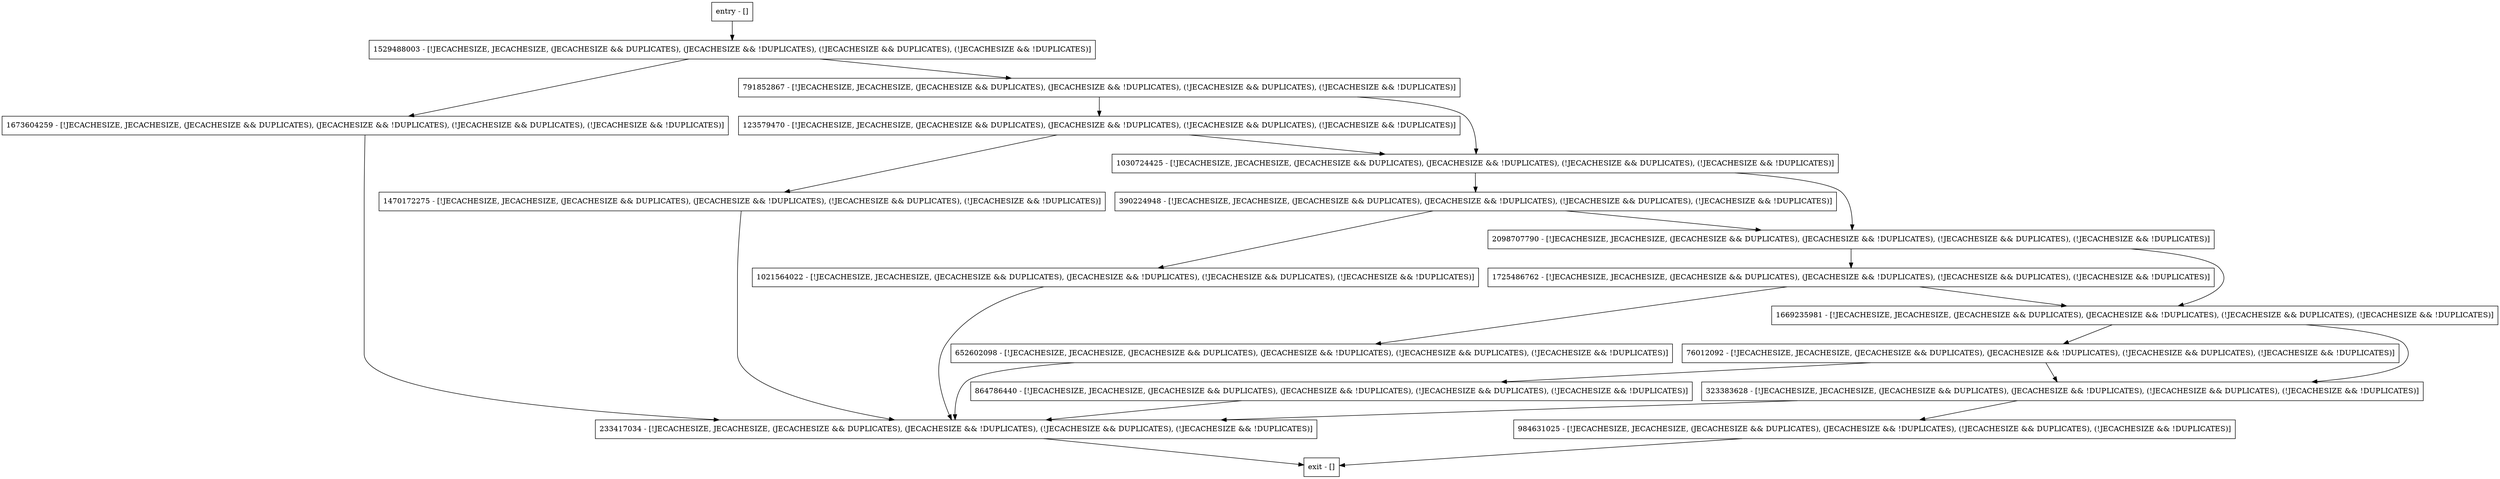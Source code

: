 digraph updatesProhibitedException {
node [shape=record];
1673604259 [label="1673604259 - [!JECACHESIZE, JECACHESIZE, (JECACHESIZE && DUPLICATES), (JECACHESIZE && !DUPLICATES), (!JECACHESIZE && DUPLICATES), (!JECACHESIZE && !DUPLICATES)]"];
1030724425 [label="1030724425 - [!JECACHESIZE, JECACHESIZE, (JECACHESIZE && DUPLICATES), (JECACHESIZE && !DUPLICATES), (!JECACHESIZE && DUPLICATES), (!JECACHESIZE && !DUPLICATES)]"];
1529488003 [label="1529488003 - [!JECACHESIZE, JECACHESIZE, (JECACHESIZE && DUPLICATES), (JECACHESIZE && !DUPLICATES), (!JECACHESIZE && DUPLICATES), (!JECACHESIZE && !DUPLICATES)]"];
390224948 [label="390224948 - [!JECACHESIZE, JECACHESIZE, (JECACHESIZE && DUPLICATES), (JECACHESIZE && !DUPLICATES), (!JECACHESIZE && DUPLICATES), (!JECACHESIZE && !DUPLICATES)]"];
2098707790 [label="2098707790 - [!JECACHESIZE, JECACHESIZE, (JECACHESIZE && DUPLICATES), (JECACHESIZE && !DUPLICATES), (!JECACHESIZE && DUPLICATES), (!JECACHESIZE && !DUPLICATES)]"];
791852867 [label="791852867 - [!JECACHESIZE, JECACHESIZE, (JECACHESIZE && DUPLICATES), (JECACHESIZE && !DUPLICATES), (!JECACHESIZE && DUPLICATES), (!JECACHESIZE && !DUPLICATES)]"];
1021564022 [label="1021564022 - [!JECACHESIZE, JECACHESIZE, (JECACHESIZE && DUPLICATES), (JECACHESIZE && !DUPLICATES), (!JECACHESIZE && DUPLICATES), (!JECACHESIZE && !DUPLICATES)]"];
123579470 [label="123579470 - [!JECACHESIZE, JECACHESIZE, (JECACHESIZE && DUPLICATES), (JECACHESIZE && !DUPLICATES), (!JECACHESIZE && DUPLICATES), (!JECACHESIZE && !DUPLICATES)]"];
652602098 [label="652602098 - [!JECACHESIZE, JECACHESIZE, (JECACHESIZE && DUPLICATES), (JECACHESIZE && !DUPLICATES), (!JECACHESIZE && DUPLICATES), (!JECACHESIZE && !DUPLICATES)]"];
323383628 [label="323383628 - [!JECACHESIZE, JECACHESIZE, (JECACHESIZE && DUPLICATES), (JECACHESIZE && !DUPLICATES), (!JECACHESIZE && DUPLICATES), (!JECACHESIZE && !DUPLICATES)]"];
entry [label="entry - []"];
exit [label="exit - []"];
76012092 [label="76012092 - [!JECACHESIZE, JECACHESIZE, (JECACHESIZE && DUPLICATES), (JECACHESIZE && !DUPLICATES), (!JECACHESIZE && DUPLICATES), (!JECACHESIZE && !DUPLICATES)]"];
864786440 [label="864786440 - [!JECACHESIZE, JECACHESIZE, (JECACHESIZE && DUPLICATES), (JECACHESIZE && !DUPLICATES), (!JECACHESIZE && DUPLICATES), (!JECACHESIZE && !DUPLICATES)]"];
233417034 [label="233417034 - [!JECACHESIZE, JECACHESIZE, (JECACHESIZE && DUPLICATES), (JECACHESIZE && !DUPLICATES), (!JECACHESIZE && DUPLICATES), (!JECACHESIZE && !DUPLICATES)]"];
1725486762 [label="1725486762 - [!JECACHESIZE, JECACHESIZE, (JECACHESIZE && DUPLICATES), (JECACHESIZE && !DUPLICATES), (!JECACHESIZE && DUPLICATES), (!JECACHESIZE && !DUPLICATES)]"];
984631025 [label="984631025 - [!JECACHESIZE, JECACHESIZE, (JECACHESIZE && DUPLICATES), (JECACHESIZE && !DUPLICATES), (!JECACHESIZE && DUPLICATES), (!JECACHESIZE && !DUPLICATES)]"];
1470172275 [label="1470172275 - [!JECACHESIZE, JECACHESIZE, (JECACHESIZE && DUPLICATES), (JECACHESIZE && !DUPLICATES), (!JECACHESIZE && DUPLICATES), (!JECACHESIZE && !DUPLICATES)]"];
1669235981 [label="1669235981 - [!JECACHESIZE, JECACHESIZE, (JECACHESIZE && DUPLICATES), (JECACHESIZE && !DUPLICATES), (!JECACHESIZE && DUPLICATES), (!JECACHESIZE && !DUPLICATES)]"];
entry;
exit;
1673604259 -> 233417034;
1030724425 -> 390224948;
1030724425 -> 2098707790;
1529488003 -> 1673604259;
1529488003 -> 791852867;
390224948 -> 2098707790;
390224948 -> 1021564022;
2098707790 -> 1725486762;
2098707790 -> 1669235981;
791852867 -> 1030724425;
791852867 -> 123579470;
1021564022 -> 233417034;
123579470 -> 1030724425;
123579470 -> 1470172275;
652602098 -> 233417034;
323383628 -> 233417034;
323383628 -> 984631025;
entry -> 1529488003;
76012092 -> 864786440;
76012092 -> 323383628;
864786440 -> 233417034;
233417034 -> exit;
1725486762 -> 1669235981;
1725486762 -> 652602098;
984631025 -> exit;
1470172275 -> 233417034;
1669235981 -> 76012092;
1669235981 -> 323383628;
}
